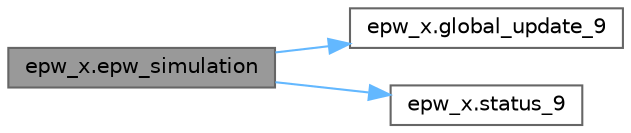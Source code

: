 digraph "epw_x.epw_simulation"
{
 // LATEX_PDF_SIZE
  bgcolor="transparent";
  edge [fontname=Helvetica,fontsize=10,labelfontname=Helvetica,labelfontsize=10];
  node [fontname=Helvetica,fontsize=10,shape=box,height=0.2,width=0.4];
  rankdir="LR";
  Node1 [label="epw_x.epw_simulation",height=0.2,width=0.4,color="gray40", fillcolor="grey60", style="filled", fontcolor="black",tooltip=" "];
  Node1 -> Node2 [color="steelblue1",style="solid"];
  Node2 [label="epw_x.global_update_9",height=0.2,width=0.4,color="grey40", fillcolor="white", style="filled",URL="$d1/d82/namespaceepw__x.html#a9177b0337b993ff2012f74ac98ffbac5",tooltip="('STARTED EPW SIMULATION')"];
  Node1 -> Node3 [color="steelblue1",style="solid"];
  Node3 [label="epw_x.status_9",height=0.2,width=0.4,color="grey40", fillcolor="white", style="filled",URL="$d1/d82/namespaceepw__x.html#a241c250112783398530c60b0e9699a75",tooltip="('STARTED EPW SIMULATION')"];
}
